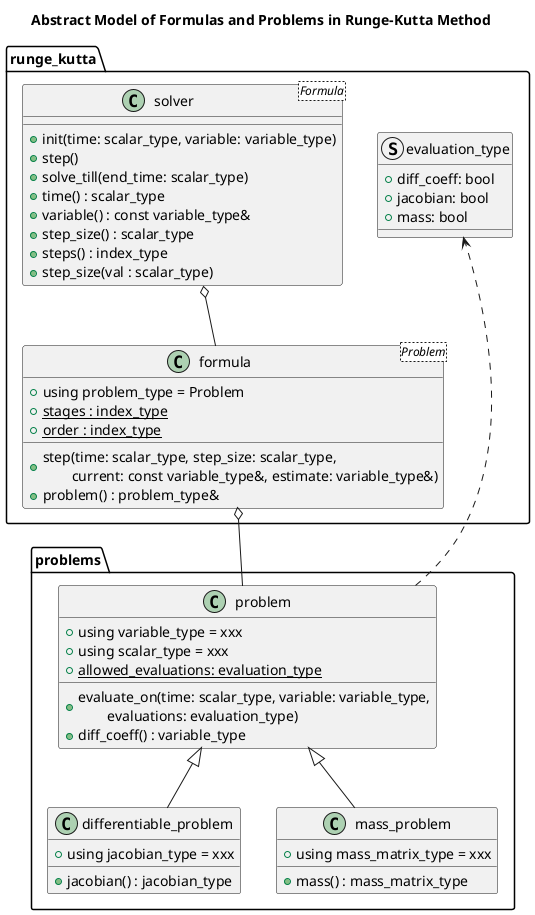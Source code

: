 @startuml formula_and_problems

title Abstract Model of Formulas and Problems in Runge-Kutta Method

package runge_kutta {
    struct evaluation_type {
        + diff_coeff: bool
        + jacobian: bool
        + mass: bool
    }
}

package problems {
    class problem {
        + using variable_type = xxx
        + using scalar_type = xxx
        {static} + allowed_evaluations: evaluation_type
        + evaluate_on(time: scalar_type, variable: variable_type,\n\tevaluations: evaluation_type)
        + diff_coeff() : variable_type
    }
    problem ..> evaluation_type

    class differentiable_problem {
        + using jacobian_type = xxx
        + jacobian() : jacobian_type
    }
    problem <|-- differentiable_problem

    class mass_problem {
        + using mass_matrix_type = xxx
        + mass() : mass_matrix_type
    }
    problem <|-- mass_problem
}

package runge_kutta {
    !startsub formula
    class formula<Problem> {
        + using problem_type = Problem
        {static} + stages : index_type
        {static} + order : index_type
        + step(time: scalar_type, step_size: scalar_type,\n\tcurrent: const variable_type&, estimate: variable_type&)
        + problem() : problem_type&
    }
    !endsub
    formula o-- problem

    !startsub solver
    class solver<Formula> {
        + init(time: scalar_type, variable: variable_type)
        + step()
        + solve_till(end_time: scalar_type)
        + time() : scalar_type
        + variable() : const variable_type&
        + step_size() : scalar_type
        + steps() : index_type
        + step_size(val : scalar_type)
    }
    solver o-- formula
    !endsub
}

@enduml
